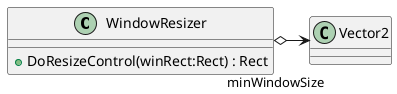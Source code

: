 @startuml
class WindowResizer {
    + DoResizeControl(winRect:Rect) : Rect
}
WindowResizer o-> "minWindowSize" Vector2
@enduml
